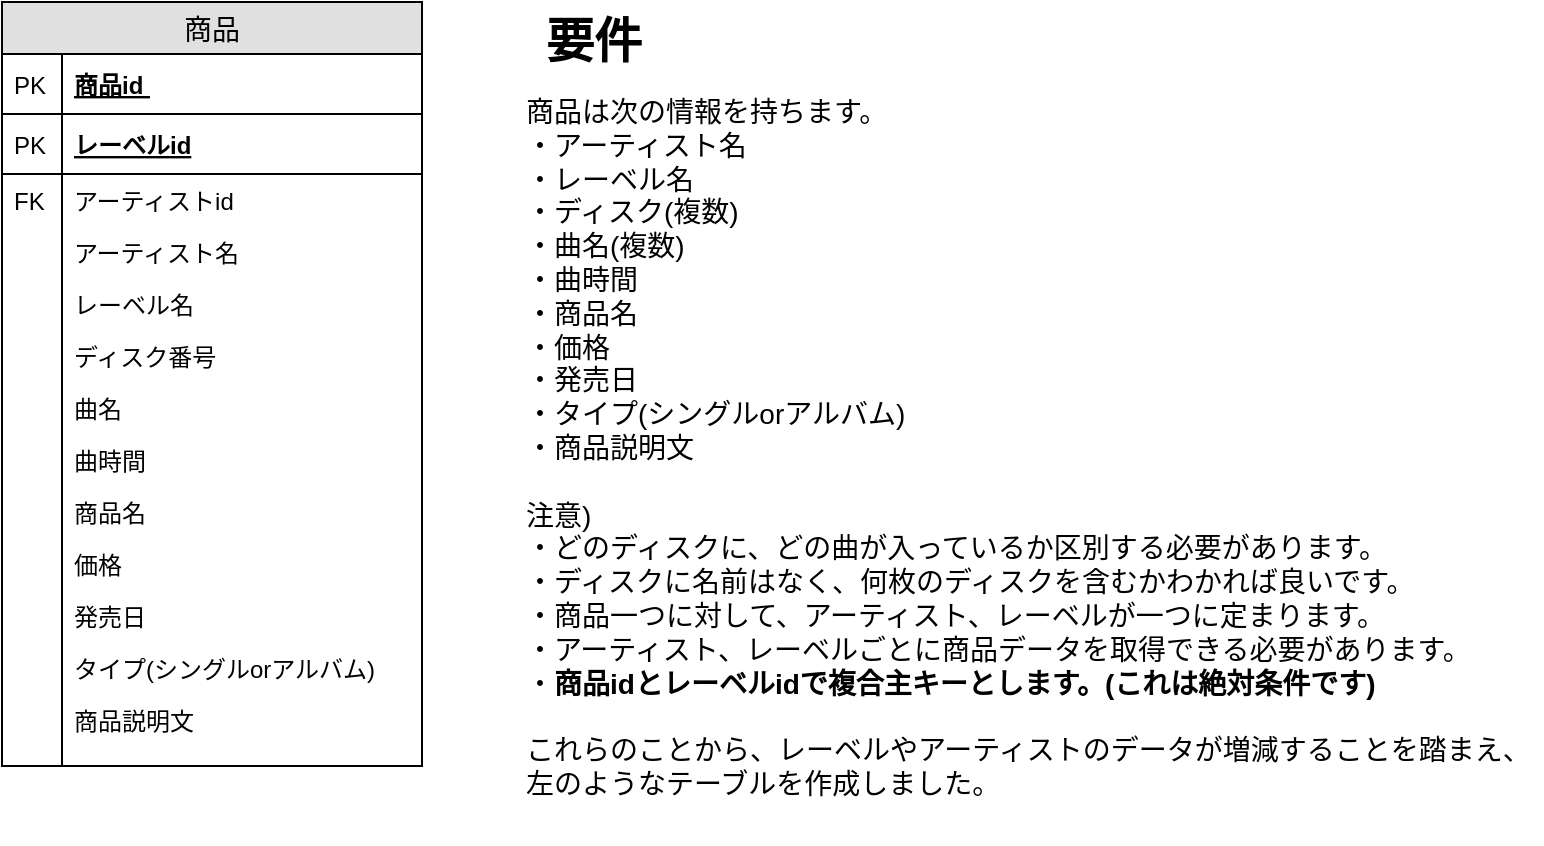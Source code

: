 <mxfile version="12.3.3" type="device" pages="4"><diagram id="jsx7okBiRUJiMhCPxhV5" name="データ要件_非正規形"><mxGraphModel dx="1038" dy="631" grid="1" gridSize="10" guides="1" tooltips="1" connect="1" arrows="1" fold="1" page="1" pageScale="1" pageWidth="827" pageHeight="1169" math="0" shadow="0"><root><mxCell id="0"/><mxCell id="1" parent="0"/><mxCell id="zO15JwaB6BqO8NoOxL15-1" value="商品" style="swimlane;fontStyle=0;childLayout=stackLayout;horizontal=1;startSize=26;fillColor=#e0e0e0;horizontalStack=0;resizeParent=1;resizeParentMax=0;resizeLast=0;collapsible=1;marginBottom=0;swimlaneFillColor=#ffffff;align=center;fontSize=14;" parent="1" vertex="1"><mxGeometry x="50" y="39" width="210" height="382" as="geometry"/></mxCell><mxCell id="zO15JwaB6BqO8NoOxL15-2" value="商品id " style="shape=partialRectangle;top=0;left=0;right=0;bottom=1;align=left;verticalAlign=middle;fillColor=none;spacingLeft=34;spacingRight=4;overflow=hidden;rotatable=0;points=[[0,0.5],[1,0.5]];portConstraint=eastwest;dropTarget=0;fontStyle=5;fontSize=12;" parent="zO15JwaB6BqO8NoOxL15-1" vertex="1"><mxGeometry y="26" width="210" height="30" as="geometry"/></mxCell><mxCell id="zO15JwaB6BqO8NoOxL15-3" value="PK" style="shape=partialRectangle;top=0;left=0;bottom=0;fillColor=none;align=left;verticalAlign=middle;spacingLeft=4;spacingRight=4;overflow=hidden;rotatable=0;points=[];portConstraint=eastwest;part=1;fontSize=12;" parent="zO15JwaB6BqO8NoOxL15-2" vertex="1" connectable="0"><mxGeometry width="30" height="30" as="geometry"/></mxCell><mxCell id="o5mcDAx5EhLU5ZYAM4gU-9" value="レーベルid" style="shape=partialRectangle;top=0;left=0;right=0;bottom=1;align=left;verticalAlign=middle;fillColor=none;spacingLeft=34;spacingRight=4;overflow=hidden;rotatable=0;points=[[0,0.5],[1,0.5]];portConstraint=eastwest;dropTarget=0;fontStyle=5;fontSize=12;" parent="zO15JwaB6BqO8NoOxL15-1" vertex="1"><mxGeometry y="56" width="210" height="30" as="geometry"/></mxCell><mxCell id="o5mcDAx5EhLU5ZYAM4gU-10" value="PK" style="shape=partialRectangle;top=0;left=0;bottom=0;fillColor=none;align=left;verticalAlign=middle;spacingLeft=4;spacingRight=4;overflow=hidden;rotatable=0;points=[];portConstraint=eastwest;part=1;fontSize=12;" parent="o5mcDAx5EhLU5ZYAM4gU-9" vertex="1" connectable="0"><mxGeometry width="30" height="30" as="geometry"/></mxCell><mxCell id="zO15JwaB6BqO8NoOxL15-4" value="アーティストid" style="shape=partialRectangle;top=0;left=0;right=0;bottom=0;align=left;verticalAlign=top;fillColor=none;spacingLeft=34;spacingRight=4;overflow=hidden;rotatable=0;points=[[0,0.5],[1,0.5]];portConstraint=eastwest;dropTarget=0;fontSize=12;" parent="zO15JwaB6BqO8NoOxL15-1" vertex="1"><mxGeometry y="86" width="210" height="26" as="geometry"/></mxCell><mxCell id="zO15JwaB6BqO8NoOxL15-5" value="FK" style="shape=partialRectangle;top=0;left=0;bottom=0;fillColor=none;align=left;verticalAlign=top;spacingLeft=4;spacingRight=4;overflow=hidden;rotatable=0;points=[];portConstraint=eastwest;part=1;fontSize=12;" parent="zO15JwaB6BqO8NoOxL15-4" vertex="1" connectable="0"><mxGeometry width="30" height="26" as="geometry"/></mxCell><mxCell id="o5mcDAx5EhLU5ZYAM4gU-3" value="アーティスト名" style="shape=partialRectangle;top=0;left=0;right=0;bottom=0;align=left;verticalAlign=top;fillColor=none;spacingLeft=34;spacingRight=4;overflow=hidden;rotatable=0;points=[[0,0.5],[1,0.5]];portConstraint=eastwest;dropTarget=0;fontSize=12;" parent="zO15JwaB6BqO8NoOxL15-1" vertex="1"><mxGeometry y="112" width="210" height="26" as="geometry"/></mxCell><mxCell id="o5mcDAx5EhLU5ZYAM4gU-4" value="" style="shape=partialRectangle;top=0;left=0;bottom=0;fillColor=none;align=left;verticalAlign=top;spacingLeft=4;spacingRight=4;overflow=hidden;rotatable=0;points=[];portConstraint=eastwest;part=1;fontSize=12;" parent="o5mcDAx5EhLU5ZYAM4gU-3" vertex="1" connectable="0"><mxGeometry width="30" height="26" as="geometry"/></mxCell><mxCell id="o5mcDAx5EhLU5ZYAM4gU-7" value="レーベル名" style="shape=partialRectangle;top=0;left=0;right=0;bottom=0;align=left;verticalAlign=top;fillColor=none;spacingLeft=34;spacingRight=4;overflow=hidden;rotatable=0;points=[[0,0.5],[1,0.5]];portConstraint=eastwest;dropTarget=0;fontSize=12;" parent="zO15JwaB6BqO8NoOxL15-1" vertex="1"><mxGeometry y="138" width="210" height="26" as="geometry"/></mxCell><mxCell id="o5mcDAx5EhLU5ZYAM4gU-8" value="" style="shape=partialRectangle;top=0;left=0;bottom=0;fillColor=none;align=left;verticalAlign=top;spacingLeft=4;spacingRight=4;overflow=hidden;rotatable=0;points=[];portConstraint=eastwest;part=1;fontSize=12;" parent="o5mcDAx5EhLU5ZYAM4gU-7" vertex="1" connectable="0"><mxGeometry width="30" height="26" as="geometry"/></mxCell><mxCell id="zO15JwaB6BqO8NoOxL15-12" value="ディスク番号" style="shape=partialRectangle;top=0;left=0;right=0;bottom=0;align=left;verticalAlign=top;fillColor=none;spacingLeft=34;spacingRight=4;overflow=hidden;rotatable=0;points=[[0,0.5],[1,0.5]];portConstraint=eastwest;dropTarget=0;fontSize=12;" parent="zO15JwaB6BqO8NoOxL15-1" vertex="1"><mxGeometry y="164" width="210" height="26" as="geometry"/></mxCell><mxCell id="zO15JwaB6BqO8NoOxL15-13" value="" style="shape=partialRectangle;top=0;left=0;bottom=0;fillColor=none;align=left;verticalAlign=top;spacingLeft=4;spacingRight=4;overflow=hidden;rotatable=0;points=[];portConstraint=eastwest;part=1;fontSize=12;" parent="zO15JwaB6BqO8NoOxL15-12" vertex="1" connectable="0"><mxGeometry width="30" height="26" as="geometry"/></mxCell><mxCell id="zO15JwaB6BqO8NoOxL15-14" value="曲名" style="shape=partialRectangle;top=0;left=0;right=0;bottom=0;align=left;verticalAlign=top;fillColor=none;spacingLeft=34;spacingRight=4;overflow=hidden;rotatable=0;points=[[0,0.5],[1,0.5]];portConstraint=eastwest;dropTarget=0;fontSize=12;" parent="zO15JwaB6BqO8NoOxL15-1" vertex="1"><mxGeometry y="190" width="210" height="26" as="geometry"/></mxCell><mxCell id="zO15JwaB6BqO8NoOxL15-15" value="" style="shape=partialRectangle;top=0;left=0;bottom=0;fillColor=none;align=left;verticalAlign=top;spacingLeft=4;spacingRight=4;overflow=hidden;rotatable=0;points=[];portConstraint=eastwest;part=1;fontSize=12;" parent="zO15JwaB6BqO8NoOxL15-14" vertex="1" connectable="0"><mxGeometry width="30" height="26" as="geometry"/></mxCell><mxCell id="zO15JwaB6BqO8NoOxL15-16" value="曲時間" style="shape=partialRectangle;top=0;left=0;right=0;bottom=0;align=left;verticalAlign=top;fillColor=none;spacingLeft=34;spacingRight=4;overflow=hidden;rotatable=0;points=[[0,0.5],[1,0.5]];portConstraint=eastwest;dropTarget=0;fontSize=12;" parent="zO15JwaB6BqO8NoOxL15-1" vertex="1"><mxGeometry y="216" width="210" height="26" as="geometry"/></mxCell><mxCell id="zO15JwaB6BqO8NoOxL15-17" value="" style="shape=partialRectangle;top=0;left=0;bottom=0;fillColor=none;align=left;verticalAlign=top;spacingLeft=4;spacingRight=4;overflow=hidden;rotatable=0;points=[];portConstraint=eastwest;part=1;fontSize=12;" parent="zO15JwaB6BqO8NoOxL15-16" vertex="1" connectable="0"><mxGeometry width="30" height="26" as="geometry"/></mxCell><mxCell id="zO15JwaB6BqO8NoOxL15-18" value="商品名" style="shape=partialRectangle;top=0;left=0;right=0;bottom=0;align=left;verticalAlign=top;fillColor=none;spacingLeft=34;spacingRight=4;overflow=hidden;rotatable=0;points=[[0,0.5],[1,0.5]];portConstraint=eastwest;dropTarget=0;fontSize=12;" parent="zO15JwaB6BqO8NoOxL15-1" vertex="1"><mxGeometry y="242" width="210" height="26" as="geometry"/></mxCell><mxCell id="zO15JwaB6BqO8NoOxL15-19" value="" style="shape=partialRectangle;top=0;left=0;bottom=0;fillColor=none;align=left;verticalAlign=top;spacingLeft=4;spacingRight=4;overflow=hidden;rotatable=0;points=[];portConstraint=eastwest;part=1;fontSize=12;" parent="zO15JwaB6BqO8NoOxL15-18" vertex="1" connectable="0"><mxGeometry width="30" height="26" as="geometry"/></mxCell><mxCell id="zO15JwaB6BqO8NoOxL15-20" value="価格" style="shape=partialRectangle;top=0;left=0;right=0;bottom=0;align=left;verticalAlign=top;fillColor=none;spacingLeft=34;spacingRight=4;overflow=hidden;rotatable=0;points=[[0,0.5],[1,0.5]];portConstraint=eastwest;dropTarget=0;fontSize=12;" parent="zO15JwaB6BqO8NoOxL15-1" vertex="1"><mxGeometry y="268" width="210" height="26" as="geometry"/></mxCell><mxCell id="zO15JwaB6BqO8NoOxL15-21" value="" style="shape=partialRectangle;top=0;left=0;bottom=0;fillColor=none;align=left;verticalAlign=top;spacingLeft=4;spacingRight=4;overflow=hidden;rotatable=0;points=[];portConstraint=eastwest;part=1;fontSize=12;" parent="zO15JwaB6BqO8NoOxL15-20" vertex="1" connectable="0"><mxGeometry width="30" height="26" as="geometry"/></mxCell><mxCell id="zO15JwaB6BqO8NoOxL15-22" value="発売日" style="shape=partialRectangle;top=0;left=0;right=0;bottom=0;align=left;verticalAlign=top;fillColor=none;spacingLeft=34;spacingRight=4;overflow=hidden;rotatable=0;points=[[0,0.5],[1,0.5]];portConstraint=eastwest;dropTarget=0;fontSize=12;" parent="zO15JwaB6BqO8NoOxL15-1" vertex="1"><mxGeometry y="294" width="210" height="26" as="geometry"/></mxCell><mxCell id="zO15JwaB6BqO8NoOxL15-23" value="" style="shape=partialRectangle;top=0;left=0;bottom=0;fillColor=none;align=left;verticalAlign=top;spacingLeft=4;spacingRight=4;overflow=hidden;rotatable=0;points=[];portConstraint=eastwest;part=1;fontSize=12;" parent="zO15JwaB6BqO8NoOxL15-22" vertex="1" connectable="0"><mxGeometry width="30" height="26" as="geometry"/></mxCell><mxCell id="zO15JwaB6BqO8NoOxL15-24" value="タイプ(シングルorアルバム)" style="shape=partialRectangle;top=0;left=0;right=0;bottom=0;align=left;verticalAlign=top;fillColor=none;spacingLeft=34;spacingRight=4;overflow=hidden;rotatable=0;points=[[0,0.5],[1,0.5]];portConstraint=eastwest;dropTarget=0;fontSize=12;" parent="zO15JwaB6BqO8NoOxL15-1" vertex="1"><mxGeometry y="320" width="210" height="26" as="geometry"/></mxCell><mxCell id="zO15JwaB6BqO8NoOxL15-25" value="" style="shape=partialRectangle;top=0;left=0;bottom=0;fillColor=none;align=left;verticalAlign=top;spacingLeft=4;spacingRight=4;overflow=hidden;rotatable=0;points=[];portConstraint=eastwest;part=1;fontSize=12;" parent="zO15JwaB6BqO8NoOxL15-24" vertex="1" connectable="0"><mxGeometry width="30" height="26" as="geometry"/></mxCell><mxCell id="zO15JwaB6BqO8NoOxL15-26" value="商品説明文" style="shape=partialRectangle;top=0;left=0;right=0;bottom=0;align=left;verticalAlign=top;fillColor=none;spacingLeft=34;spacingRight=4;overflow=hidden;rotatable=0;points=[[0,0.5],[1,0.5]];portConstraint=eastwest;dropTarget=0;fontSize=12;" parent="zO15JwaB6BqO8NoOxL15-1" vertex="1"><mxGeometry y="346" width="210" height="26" as="geometry"/></mxCell><mxCell id="zO15JwaB6BqO8NoOxL15-27" value="" style="shape=partialRectangle;top=0;left=0;bottom=0;fillColor=none;align=left;verticalAlign=top;spacingLeft=4;spacingRight=4;overflow=hidden;rotatable=0;points=[];portConstraint=eastwest;part=1;fontSize=12;" parent="zO15JwaB6BqO8NoOxL15-26" vertex="1" connectable="0"><mxGeometry width="30" height="26" as="geometry"/></mxCell><mxCell id="zO15JwaB6BqO8NoOxL15-10" value="" style="shape=partialRectangle;top=0;left=0;right=0;bottom=0;align=left;verticalAlign=top;fillColor=none;spacingLeft=34;spacingRight=4;overflow=hidden;rotatable=0;points=[[0,0.5],[1,0.5]];portConstraint=eastwest;dropTarget=0;fontSize=12;" parent="zO15JwaB6BqO8NoOxL15-1" vertex="1"><mxGeometry y="372" width="210" height="10" as="geometry"/></mxCell><mxCell id="zO15JwaB6BqO8NoOxL15-11" value="" style="shape=partialRectangle;top=0;left=0;bottom=0;fillColor=none;align=left;verticalAlign=top;spacingLeft=4;spacingRight=4;overflow=hidden;rotatable=0;points=[];portConstraint=eastwest;part=1;fontSize=12;" parent="zO15JwaB6BqO8NoOxL15-10" vertex="1" connectable="0"><mxGeometry width="30" height="10" as="geometry"/></mxCell><mxCell id="zO15JwaB6BqO8NoOxL15-44" value="要件" style="text;strokeColor=none;fillColor=none;html=1;fontSize=24;fontStyle=1;verticalAlign=middle;align=left;" parent="1" vertex="1"><mxGeometry x="320" y="39" width="100" height="40" as="geometry"/></mxCell><mxCell id="zO15JwaB6BqO8NoOxL15-46" value="&lt;font style=&quot;font-size: 14px&quot;&gt;商品は次の情報を持ちます。&lt;br&gt;・アーティスト名&lt;br&gt;・レーベル名&lt;br&gt;・ディスク(複数)&lt;br&gt;・曲名(複数)&lt;br&gt;・曲時間&lt;br&gt;・商品名&lt;br&gt;・価格&lt;br&gt;・発売日&lt;br&gt;・タイプ(シングルorアルバム)&lt;br&gt;・商品説明文&lt;br&gt;&lt;br&gt;注意)&lt;br&gt;・どのディスクに、どの曲が入っているか区別する必要があります。&lt;br&gt;・ディスクに名前はなく、何枚のディスクを含むかわかれば良いです。&lt;br&gt;・商品一つに対して、アーティスト、レーベルが一つに定まります。&lt;br&gt;・アーティスト、レーベルごとに商品データを取得できる必要があります。&lt;br&gt;・&lt;b&gt;商品idとレーベルidで複合主キーとします。(これは絶対条件です)&lt;br&gt;&lt;/b&gt;&lt;br&gt;これらのことから、レーベルやアーティストのデータが増減することを踏まえ、&lt;br&gt;左のようなテーブルを作成しました。&lt;br&gt;&lt;/font&gt;" style="text;html=1;strokeColor=none;fillColor=none;align=left;verticalAlign=top;whiteSpace=wrap;rounded=0;" parent="1" vertex="1"><mxGeometry x="310" y="79" width="510" height="381" as="geometry"/></mxCell></root></mxGraphModel></diagram><diagram id="ox_i_9obE3xHeyiNmG37" name="第一正規形"><mxGraphModel dx="1038" dy="631" grid="1" gridSize="10" guides="1" tooltips="1" connect="1" arrows="1" fold="1" page="1" pageScale="1" pageWidth="827" pageHeight="1169" math="0" shadow="0"><root><mxCell id="CXHQRFspYruuvfSu5Bny-0"/><mxCell id="CXHQRFspYruuvfSu5Bny-1" parent="CXHQRFspYruuvfSu5Bny-0"/><mxCell id="M7mj1pYNN2-YV7BIA4Zs-0" value="商品" style="swimlane;fontStyle=0;childLayout=stackLayout;horizontal=1;startSize=26;fillColor=#e0e0e0;horizontalStack=0;resizeParent=1;resizeParentMax=0;resizeLast=0;collapsible=1;marginBottom=0;swimlaneFillColor=#ffffff;align=center;fontSize=14;" parent="CXHQRFspYruuvfSu5Bny-1" vertex="1"><mxGeometry x="80" y="40" width="210" height="560" as="geometry"/></mxCell><mxCell id="M7mj1pYNN2-YV7BIA4Zs-1" value="id" style="shape=partialRectangle;top=0;left=0;right=0;bottom=1;align=left;verticalAlign=middle;fillColor=none;spacingLeft=34;spacingRight=4;overflow=hidden;rotatable=0;points=[[0,0.5],[1,0.5]];portConstraint=eastwest;dropTarget=0;fontStyle=5;fontSize=12;" parent="M7mj1pYNN2-YV7BIA4Zs-0" vertex="1"><mxGeometry y="26" width="210" height="30" as="geometry"/></mxCell><mxCell id="M7mj1pYNN2-YV7BIA4Zs-2" value="PK" style="shape=partialRectangle;top=0;left=0;bottom=0;fillColor=none;align=left;verticalAlign=middle;spacingLeft=4;spacingRight=4;overflow=hidden;rotatable=0;points=[];portConstraint=eastwest;part=1;fontSize=12;" parent="M7mj1pYNN2-YV7BIA4Zs-1" vertex="1" connectable="0"><mxGeometry width="30" height="30" as="geometry"/></mxCell><mxCell id="M7mj1pYNN2-YV7BIA4Zs-3" value="レーベルid" style="shape=partialRectangle;top=0;left=0;right=0;bottom=1;align=left;verticalAlign=middle;fillColor=none;spacingLeft=34;spacingRight=4;overflow=hidden;rotatable=0;points=[[0,0.5],[1,0.5]];portConstraint=eastwest;dropTarget=0;fontStyle=5;fontSize=12;" parent="M7mj1pYNN2-YV7BIA4Zs-0" vertex="1"><mxGeometry y="56" width="210" height="30" as="geometry"/></mxCell><mxCell id="M7mj1pYNN2-YV7BIA4Zs-4" value="PK" style="shape=partialRectangle;top=0;left=0;bottom=0;fillColor=none;align=left;verticalAlign=middle;spacingLeft=4;spacingRight=4;overflow=hidden;rotatable=0;points=[];portConstraint=eastwest;part=1;fontSize=12;" parent="M7mj1pYNN2-YV7BIA4Zs-3" vertex="1" connectable="0"><mxGeometry width="30" height="30" as="geometry"/></mxCell><mxCell id="M7mj1pYNN2-YV7BIA4Zs-5" value="アーティストid" style="shape=partialRectangle;top=0;left=0;right=0;bottom=0;align=left;verticalAlign=top;fillColor=none;spacingLeft=34;spacingRight=4;overflow=hidden;rotatable=0;points=[[0,0.5],[1,0.5]];portConstraint=eastwest;dropTarget=0;fontSize=12;" parent="M7mj1pYNN2-YV7BIA4Zs-0" vertex="1"><mxGeometry y="86" width="210" height="26" as="geometry"/></mxCell><mxCell id="M7mj1pYNN2-YV7BIA4Zs-6" value="FK" style="shape=partialRectangle;top=0;left=0;bottom=0;fillColor=none;align=left;verticalAlign=top;spacingLeft=4;spacingRight=4;overflow=hidden;rotatable=0;points=[];portConstraint=eastwest;part=1;fontSize=12;" parent="M7mj1pYNN2-YV7BIA4Zs-5" vertex="1" connectable="0"><mxGeometry width="30" height="26" as="geometry"/></mxCell><mxCell id="M7mj1pYNN2-YV7BIA4Zs-7" value="アーティスト名" style="shape=partialRectangle;top=0;left=0;right=0;bottom=0;align=left;verticalAlign=top;fillColor=none;spacingLeft=34;spacingRight=4;overflow=hidden;rotatable=0;points=[[0,0.5],[1,0.5]];portConstraint=eastwest;dropTarget=0;fontSize=12;" parent="M7mj1pYNN2-YV7BIA4Zs-0" vertex="1"><mxGeometry y="112" width="210" height="26" as="geometry"/></mxCell><mxCell id="M7mj1pYNN2-YV7BIA4Zs-8" value="" style="shape=partialRectangle;top=0;left=0;bottom=0;fillColor=none;align=left;verticalAlign=top;spacingLeft=4;spacingRight=4;overflow=hidden;rotatable=0;points=[];portConstraint=eastwest;part=1;fontSize=12;" parent="M7mj1pYNN2-YV7BIA4Zs-7" vertex="1" connectable="0"><mxGeometry width="30" height="26" as="geometry"/></mxCell><mxCell id="M7mj1pYNN2-YV7BIA4Zs-9" value="レーベル名" style="shape=partialRectangle;top=0;left=0;right=0;bottom=0;align=left;verticalAlign=top;fillColor=none;spacingLeft=34;spacingRight=4;overflow=hidden;rotatable=0;points=[[0,0.5],[1,0.5]];portConstraint=eastwest;dropTarget=0;fontSize=12;" parent="M7mj1pYNN2-YV7BIA4Zs-0" vertex="1"><mxGeometry y="138" width="210" height="26" as="geometry"/></mxCell><mxCell id="M7mj1pYNN2-YV7BIA4Zs-10" value="" style="shape=partialRectangle;top=0;left=0;bottom=0;fillColor=none;align=left;verticalAlign=top;spacingLeft=4;spacingRight=4;overflow=hidden;rotatable=0;points=[];portConstraint=eastwest;part=1;fontSize=12;" parent="M7mj1pYNN2-YV7BIA4Zs-9" vertex="1" connectable="0"><mxGeometry width="30" height="26" as="geometry"/></mxCell><mxCell id="M7mj1pYNN2-YV7BIA4Zs-23" value="タイプ(シングルorアルバム)" style="shape=partialRectangle;top=0;left=0;right=0;bottom=0;align=left;verticalAlign=top;fillColor=none;spacingLeft=34;spacingRight=4;overflow=hidden;rotatable=0;points=[[0,0.5],[1,0.5]];portConstraint=eastwest;dropTarget=0;fontSize=12;" parent="M7mj1pYNN2-YV7BIA4Zs-0" vertex="1"><mxGeometry y="164" width="210" height="26" as="geometry"/></mxCell><mxCell id="M7mj1pYNN2-YV7BIA4Zs-24" value="" style="shape=partialRectangle;top=0;left=0;bottom=0;fillColor=none;align=left;verticalAlign=top;spacingLeft=4;spacingRight=4;overflow=hidden;rotatable=0;points=[];portConstraint=eastwest;part=1;fontSize=12;" parent="M7mj1pYNN2-YV7BIA4Zs-23" vertex="1" connectable="0"><mxGeometry width="30" height="26" as="geometry"/></mxCell><mxCell id="M7mj1pYNN2-YV7BIA4Zs-21" value="発売日" style="shape=partialRectangle;top=0;left=0;right=0;bottom=0;align=left;verticalAlign=top;fillColor=none;spacingLeft=34;spacingRight=4;overflow=hidden;rotatable=0;points=[[0,0.5],[1,0.5]];portConstraint=eastwest;dropTarget=0;fontSize=12;" parent="M7mj1pYNN2-YV7BIA4Zs-0" vertex="1"><mxGeometry y="190" width="210" height="26" as="geometry"/></mxCell><mxCell id="M7mj1pYNN2-YV7BIA4Zs-22" value="" style="shape=partialRectangle;top=0;left=0;bottom=0;fillColor=none;align=left;verticalAlign=top;spacingLeft=4;spacingRight=4;overflow=hidden;rotatable=0;points=[];portConstraint=eastwest;part=1;fontSize=12;" parent="M7mj1pYNN2-YV7BIA4Zs-21" vertex="1" connectable="0"><mxGeometry width="30" height="26" as="geometry"/></mxCell><mxCell id="M7mj1pYNN2-YV7BIA4Zs-19" value="価格" style="shape=partialRectangle;top=0;left=0;right=0;bottom=0;align=left;verticalAlign=top;fillColor=none;spacingLeft=34;spacingRight=4;overflow=hidden;rotatable=0;points=[[0,0.5],[1,0.5]];portConstraint=eastwest;dropTarget=0;fontSize=12;" parent="M7mj1pYNN2-YV7BIA4Zs-0" vertex="1"><mxGeometry y="216" width="210" height="26" as="geometry"/></mxCell><mxCell id="M7mj1pYNN2-YV7BIA4Zs-20" value="" style="shape=partialRectangle;top=0;left=0;bottom=0;fillColor=none;align=left;verticalAlign=top;spacingLeft=4;spacingRight=4;overflow=hidden;rotatable=0;points=[];portConstraint=eastwest;part=1;fontSize=12;" parent="M7mj1pYNN2-YV7BIA4Zs-19" vertex="1" connectable="0"><mxGeometry width="30" height="26" as="geometry"/></mxCell><mxCell id="M7mj1pYNN2-YV7BIA4Zs-17" value="商品名" style="shape=partialRectangle;top=0;left=0;right=0;bottom=0;align=left;verticalAlign=top;fillColor=none;spacingLeft=34;spacingRight=4;overflow=hidden;rotatable=0;points=[[0,0.5],[1,0.5]];portConstraint=eastwest;dropTarget=0;fontSize=12;" parent="M7mj1pYNN2-YV7BIA4Zs-0" vertex="1"><mxGeometry y="242" width="210" height="26" as="geometry"/></mxCell><mxCell id="M7mj1pYNN2-YV7BIA4Zs-18" value="" style="shape=partialRectangle;top=0;left=0;bottom=0;fillColor=none;align=left;verticalAlign=top;spacingLeft=4;spacingRight=4;overflow=hidden;rotatable=0;points=[];portConstraint=eastwest;part=1;fontSize=12;" parent="M7mj1pYNN2-YV7BIA4Zs-17" vertex="1" connectable="0"><mxGeometry width="30" height="26" as="geometry"/></mxCell><mxCell id="M7mj1pYNN2-YV7BIA4Zs-25" value="商品説明文" style="shape=partialRectangle;top=0;left=0;right=0;bottom=0;align=left;verticalAlign=top;fillColor=none;spacingLeft=34;spacingRight=4;overflow=hidden;rotatable=0;points=[[0,0.5],[1,0.5]];portConstraint=eastwest;dropTarget=0;fontSize=12;" parent="M7mj1pYNN2-YV7BIA4Zs-0" vertex="1"><mxGeometry y="268" width="210" height="26" as="geometry"/></mxCell><mxCell id="M7mj1pYNN2-YV7BIA4Zs-26" value="" style="shape=partialRectangle;top=0;left=0;bottom=0;fillColor=none;align=left;verticalAlign=top;spacingLeft=4;spacingRight=4;overflow=hidden;rotatable=0;points=[];portConstraint=eastwest;part=1;fontSize=12;" parent="M7mj1pYNN2-YV7BIA4Zs-25" vertex="1" connectable="0"><mxGeometry width="30" height="26" as="geometry"/></mxCell><mxCell id="M7mj1pYNN2-YV7BIA4Zs-11" value="ディスク1" style="shape=partialRectangle;top=0;left=0;right=0;bottom=0;align=left;verticalAlign=top;fillColor=none;spacingLeft=34;spacingRight=4;overflow=hidden;rotatable=0;points=[[0,0.5],[1,0.5]];portConstraint=eastwest;dropTarget=0;fontSize=12;" parent="M7mj1pYNN2-YV7BIA4Zs-0" vertex="1"><mxGeometry y="294" width="210" height="26" as="geometry"/></mxCell><mxCell id="M7mj1pYNN2-YV7BIA4Zs-12" value="" style="shape=partialRectangle;top=0;left=0;bottom=0;fillColor=none;align=left;verticalAlign=top;spacingLeft=4;spacingRight=4;overflow=hidden;rotatable=0;points=[];portConstraint=eastwest;part=1;fontSize=12;" parent="M7mj1pYNN2-YV7BIA4Zs-11" vertex="1" connectable="0"><mxGeometry width="30" height="26" as="geometry"/></mxCell><mxCell id="M7mj1pYNN2-YV7BIA4Zs-13" value="ディスク1曲名1" style="shape=partialRectangle;top=0;left=0;right=0;bottom=0;align=left;verticalAlign=top;fillColor=none;spacingLeft=34;spacingRight=4;overflow=hidden;rotatable=0;points=[[0,0.5],[1,0.5]];portConstraint=eastwest;dropTarget=0;fontSize=12;" parent="M7mj1pYNN2-YV7BIA4Zs-0" vertex="1"><mxGeometry y="320" width="210" height="26" as="geometry"/></mxCell><mxCell id="M7mj1pYNN2-YV7BIA4Zs-14" value="" style="shape=partialRectangle;top=0;left=0;bottom=0;fillColor=none;align=left;verticalAlign=top;spacingLeft=4;spacingRight=4;overflow=hidden;rotatable=0;points=[];portConstraint=eastwest;part=1;fontSize=12;" parent="M7mj1pYNN2-YV7BIA4Zs-13" vertex="1" connectable="0"><mxGeometry width="30" height="26" as="geometry"/></mxCell><mxCell id="M7mj1pYNN2-YV7BIA4Zs-15" value="ディスク１曲時間1" style="shape=partialRectangle;top=0;left=0;right=0;bottom=0;align=left;verticalAlign=top;fillColor=none;spacingLeft=34;spacingRight=4;overflow=hidden;rotatable=0;points=[[0,0.5],[1,0.5]];portConstraint=eastwest;dropTarget=0;fontSize=12;" parent="M7mj1pYNN2-YV7BIA4Zs-0" vertex="1"><mxGeometry y="346" width="210" height="26" as="geometry"/></mxCell><mxCell id="M7mj1pYNN2-YV7BIA4Zs-16" value="" style="shape=partialRectangle;top=0;left=0;bottom=0;fillColor=none;align=left;verticalAlign=top;spacingLeft=4;spacingRight=4;overflow=hidden;rotatable=0;points=[];portConstraint=eastwest;part=1;fontSize=12;" parent="M7mj1pYNN2-YV7BIA4Zs-15" vertex="1" connectable="0"><mxGeometry width="30" height="26" as="geometry"/></mxCell><mxCell id="x38_u3iJ6jFJQQcXC9RU-0" value="ディスク１曲名2" style="shape=partialRectangle;top=0;left=0;right=0;bottom=0;align=left;verticalAlign=top;fillColor=none;spacingLeft=34;spacingRight=4;overflow=hidden;rotatable=0;points=[[0,0.5],[1,0.5]];portConstraint=eastwest;dropTarget=0;fontSize=12;" vertex="1" parent="M7mj1pYNN2-YV7BIA4Zs-0"><mxGeometry y="372" width="210" height="26" as="geometry"/></mxCell><mxCell id="x38_u3iJ6jFJQQcXC9RU-1" value="" style="shape=partialRectangle;top=0;left=0;bottom=0;fillColor=none;align=left;verticalAlign=top;spacingLeft=4;spacingRight=4;overflow=hidden;rotatable=0;points=[];portConstraint=eastwest;part=1;fontSize=12;" vertex="1" connectable="0" parent="x38_u3iJ6jFJQQcXC9RU-0"><mxGeometry width="30" height="26" as="geometry"/></mxCell><mxCell id="x38_u3iJ6jFJQQcXC9RU-2" value="ディスク１曲時間2" style="shape=partialRectangle;top=0;left=0;right=0;bottom=0;align=left;verticalAlign=top;fillColor=none;spacingLeft=34;spacingRight=4;overflow=hidden;rotatable=0;points=[[0,0.5],[1,0.5]];portConstraint=eastwest;dropTarget=0;fontSize=12;" vertex="1" parent="M7mj1pYNN2-YV7BIA4Zs-0"><mxGeometry y="398" width="210" height="26" as="geometry"/></mxCell><mxCell id="x38_u3iJ6jFJQQcXC9RU-3" value="" style="shape=partialRectangle;top=0;left=0;bottom=0;fillColor=none;align=left;verticalAlign=top;spacingLeft=4;spacingRight=4;overflow=hidden;rotatable=0;points=[];portConstraint=eastwest;part=1;fontSize=12;" vertex="1" connectable="0" parent="x38_u3iJ6jFJQQcXC9RU-2"><mxGeometry width="30" height="26" as="geometry"/></mxCell><mxCell id="x38_u3iJ6jFJQQcXC9RU-4" value="ディスク2" style="shape=partialRectangle;top=0;left=0;right=0;bottom=0;align=left;verticalAlign=top;fillColor=none;spacingLeft=34;spacingRight=4;overflow=hidden;rotatable=0;points=[[0,0.5],[1,0.5]];portConstraint=eastwest;dropTarget=0;fontSize=12;" vertex="1" parent="M7mj1pYNN2-YV7BIA4Zs-0"><mxGeometry y="424" width="210" height="26" as="geometry"/></mxCell><mxCell id="x38_u3iJ6jFJQQcXC9RU-5" value="" style="shape=partialRectangle;top=0;left=0;bottom=0;fillColor=none;align=left;verticalAlign=top;spacingLeft=4;spacingRight=4;overflow=hidden;rotatable=0;points=[];portConstraint=eastwest;part=1;fontSize=12;" vertex="1" connectable="0" parent="x38_u3iJ6jFJQQcXC9RU-4"><mxGeometry width="30" height="26" as="geometry"/></mxCell><mxCell id="x38_u3iJ6jFJQQcXC9RU-10" value="ディスク2曲名1" style="shape=partialRectangle;top=0;left=0;right=0;bottom=0;align=left;verticalAlign=top;fillColor=none;spacingLeft=34;spacingRight=4;overflow=hidden;rotatable=0;points=[[0,0.5],[1,0.5]];portConstraint=eastwest;dropTarget=0;fontSize=12;" vertex="1" parent="M7mj1pYNN2-YV7BIA4Zs-0"><mxGeometry y="450" width="210" height="26" as="geometry"/></mxCell><mxCell id="x38_u3iJ6jFJQQcXC9RU-11" value="" style="shape=partialRectangle;top=0;left=0;bottom=0;fillColor=none;align=left;verticalAlign=top;spacingLeft=4;spacingRight=4;overflow=hidden;rotatable=0;points=[];portConstraint=eastwest;part=1;fontSize=12;" vertex="1" connectable="0" parent="x38_u3iJ6jFJQQcXC9RU-10"><mxGeometry width="30" height="26" as="geometry"/></mxCell><mxCell id="x38_u3iJ6jFJQQcXC9RU-12" value="ディスク2曲時間1" style="shape=partialRectangle;top=0;left=0;right=0;bottom=0;align=left;verticalAlign=top;fillColor=none;spacingLeft=34;spacingRight=4;overflow=hidden;rotatable=0;points=[[0,0.5],[1,0.5]];portConstraint=eastwest;dropTarget=0;fontSize=12;" vertex="1" parent="M7mj1pYNN2-YV7BIA4Zs-0"><mxGeometry y="476" width="210" height="26" as="geometry"/></mxCell><mxCell id="x38_u3iJ6jFJQQcXC9RU-13" value="" style="shape=partialRectangle;top=0;left=0;bottom=0;fillColor=none;align=left;verticalAlign=top;spacingLeft=4;spacingRight=4;overflow=hidden;rotatable=0;points=[];portConstraint=eastwest;part=1;fontSize=12;" vertex="1" connectable="0" parent="x38_u3iJ6jFJQQcXC9RU-12"><mxGeometry width="30" height="26" as="geometry"/></mxCell><mxCell id="x38_u3iJ6jFJQQcXC9RU-6" value="ディスク2曲名2" style="shape=partialRectangle;top=0;left=0;right=0;bottom=0;align=left;verticalAlign=top;fillColor=none;spacingLeft=34;spacingRight=4;overflow=hidden;rotatable=0;points=[[0,0.5],[1,0.5]];portConstraint=eastwest;dropTarget=0;fontSize=12;" vertex="1" parent="M7mj1pYNN2-YV7BIA4Zs-0"><mxGeometry y="502" width="210" height="26" as="geometry"/></mxCell><mxCell id="x38_u3iJ6jFJQQcXC9RU-7" value="" style="shape=partialRectangle;top=0;left=0;bottom=0;fillColor=none;align=left;verticalAlign=top;spacingLeft=4;spacingRight=4;overflow=hidden;rotatable=0;points=[];portConstraint=eastwest;part=1;fontSize=12;" vertex="1" connectable="0" parent="x38_u3iJ6jFJQQcXC9RU-6"><mxGeometry width="30" height="26" as="geometry"/></mxCell><mxCell id="x38_u3iJ6jFJQQcXC9RU-8" value="ディスク2曲時間2" style="shape=partialRectangle;top=0;left=0;right=0;bottom=0;align=left;verticalAlign=top;fillColor=none;spacingLeft=34;spacingRight=4;overflow=hidden;rotatable=0;points=[[0,0.5],[1,0.5]];portConstraint=eastwest;dropTarget=0;fontSize=12;" vertex="1" parent="M7mj1pYNN2-YV7BIA4Zs-0"><mxGeometry y="528" width="210" height="26" as="geometry"/></mxCell><mxCell id="x38_u3iJ6jFJQQcXC9RU-9" value="" style="shape=partialRectangle;top=0;left=0;bottom=0;fillColor=none;align=left;verticalAlign=top;spacingLeft=4;spacingRight=4;overflow=hidden;rotatable=0;points=[];portConstraint=eastwest;part=1;fontSize=12;" vertex="1" connectable="0" parent="x38_u3iJ6jFJQQcXC9RU-8"><mxGeometry width="30" height="26" as="geometry"/></mxCell><mxCell id="M7mj1pYNN2-YV7BIA4Zs-27" value="" style="shape=partialRectangle;top=0;left=0;right=0;bottom=0;align=left;verticalAlign=top;fillColor=none;spacingLeft=34;spacingRight=4;overflow=hidden;rotatable=0;points=[[0,0.5],[1,0.5]];portConstraint=eastwest;dropTarget=0;fontSize=12;" parent="M7mj1pYNN2-YV7BIA4Zs-0" vertex="1"><mxGeometry y="554" width="210" height="6" as="geometry"/></mxCell><mxCell id="M7mj1pYNN2-YV7BIA4Zs-28" value="" style="shape=partialRectangle;top=0;left=0;bottom=0;fillColor=none;align=left;verticalAlign=top;spacingLeft=4;spacingRight=4;overflow=hidden;rotatable=0;points=[];portConstraint=eastwest;part=1;fontSize=12;" parent="M7mj1pYNN2-YV7BIA4Zs-27" vertex="1" connectable="0"><mxGeometry width="30" height="6" as="geometry"/></mxCell></root></mxGraphModel></diagram><diagram name="第二正規形" id="TmBvsdkt6AhrZPIOR218"><mxGraphModel dx="1221" dy="742" grid="1" gridSize="10" guides="1" tooltips="1" connect="1" arrows="1" fold="1" page="1" pageScale="1" pageWidth="827" pageHeight="1169" math="0" shadow="0"><root><mxCell id="W5t7xiPyPmhx_EyZzCJJ-0"/><mxCell id="W5t7xiPyPmhx_EyZzCJJ-1" parent="W5t7xiPyPmhx_EyZzCJJ-0"/><mxCell id="-VP1Z-KuHPXM0dx0A9Ug-0" value="商品" style="swimlane;fontStyle=0;childLayout=stackLayout;horizontal=1;startSize=26;fillColor=#e0e0e0;horizontalStack=0;resizeParent=1;resizeParentMax=0;resizeLast=0;collapsible=1;marginBottom=0;swimlaneFillColor=#ffffff;align=center;fontSize=14;" vertex="1" parent="W5t7xiPyPmhx_EyZzCJJ-1"><mxGeometry x="80" y="40" width="210" height="300" as="geometry"/></mxCell><mxCell id="-VP1Z-KuHPXM0dx0A9Ug-1" value="id" style="shape=partialRectangle;top=0;left=0;right=0;bottom=1;align=left;verticalAlign=middle;fillColor=none;spacingLeft=34;spacingRight=4;overflow=hidden;rotatable=0;points=[[0,0.5],[1,0.5]];portConstraint=eastwest;dropTarget=0;fontStyle=5;fontSize=12;" vertex="1" parent="-VP1Z-KuHPXM0dx0A9Ug-0"><mxGeometry y="26" width="210" height="30" as="geometry"/></mxCell><mxCell id="-VP1Z-KuHPXM0dx0A9Ug-2" value="PK" style="shape=partialRectangle;top=0;left=0;bottom=0;fillColor=none;align=left;verticalAlign=middle;spacingLeft=4;spacingRight=4;overflow=hidden;rotatable=0;points=[];portConstraint=eastwest;part=1;fontSize=12;" vertex="1" connectable="0" parent="-VP1Z-KuHPXM0dx0A9Ug-1"><mxGeometry width="30" height="30" as="geometry"/></mxCell><mxCell id="-VP1Z-KuHPXM0dx0A9Ug-3" value="レーベルid" style="shape=partialRectangle;top=0;left=0;right=0;bottom=1;align=left;verticalAlign=middle;fillColor=none;spacingLeft=34;spacingRight=4;overflow=hidden;rotatable=0;points=[[0,0.5],[1,0.5]];portConstraint=eastwest;dropTarget=0;fontStyle=5;fontSize=12;" vertex="1" parent="-VP1Z-KuHPXM0dx0A9Ug-0"><mxGeometry y="56" width="210" height="30" as="geometry"/></mxCell><mxCell id="-VP1Z-KuHPXM0dx0A9Ug-4" value="PK" style="shape=partialRectangle;top=0;left=0;bottom=0;fillColor=none;align=left;verticalAlign=middle;spacingLeft=4;spacingRight=4;overflow=hidden;rotatable=0;points=[];portConstraint=eastwest;part=1;fontSize=12;" vertex="1" connectable="0" parent="-VP1Z-KuHPXM0dx0A9Ug-3"><mxGeometry width="30" height="30" as="geometry"/></mxCell><mxCell id="-VP1Z-KuHPXM0dx0A9Ug-5" value="アーティストid" style="shape=partialRectangle;top=0;left=0;right=0;bottom=0;align=left;verticalAlign=top;fillColor=none;spacingLeft=34;spacingRight=4;overflow=hidden;rotatable=0;points=[[0,0.5],[1,0.5]];portConstraint=eastwest;dropTarget=0;fontSize=12;" vertex="1" parent="-VP1Z-KuHPXM0dx0A9Ug-0"><mxGeometry y="86" width="210" height="26" as="geometry"/></mxCell><mxCell id="-VP1Z-KuHPXM0dx0A9Ug-6" value="FK" style="shape=partialRectangle;top=0;left=0;bottom=0;fillColor=none;align=left;verticalAlign=top;spacingLeft=4;spacingRight=4;overflow=hidden;rotatable=0;points=[];portConstraint=eastwest;part=1;fontSize=12;" vertex="1" connectable="0" parent="-VP1Z-KuHPXM0dx0A9Ug-5"><mxGeometry width="30" height="26" as="geometry"/></mxCell><mxCell id="w0-9admzE8ISWX51nBaD-0" value="アーティスト名" style="shape=partialRectangle;top=0;left=0;right=0;bottom=0;align=left;verticalAlign=top;fillColor=none;spacingLeft=34;spacingRight=4;overflow=hidden;rotatable=0;points=[[0,0.5],[1,0.5]];portConstraint=eastwest;dropTarget=0;fontSize=12;" vertex="1" parent="-VP1Z-KuHPXM0dx0A9Ug-0"><mxGeometry y="112" width="210" height="26" as="geometry"/></mxCell><mxCell id="w0-9admzE8ISWX51nBaD-1" value="" style="shape=partialRectangle;top=0;left=0;bottom=0;fillColor=none;align=left;verticalAlign=top;spacingLeft=4;spacingRight=4;overflow=hidden;rotatable=0;points=[];portConstraint=eastwest;part=1;fontSize=12;" vertex="1" connectable="0" parent="w0-9admzE8ISWX51nBaD-0"><mxGeometry width="30" height="26" as="geometry"/></mxCell><mxCell id="w0-9admzE8ISWX51nBaD-2" value="レーベル名" style="shape=partialRectangle;top=0;left=0;right=0;bottom=0;align=left;verticalAlign=top;fillColor=none;spacingLeft=34;spacingRight=4;overflow=hidden;rotatable=0;points=[[0,0.5],[1,0.5]];portConstraint=eastwest;dropTarget=0;fontSize=12;" vertex="1" parent="-VP1Z-KuHPXM0dx0A9Ug-0"><mxGeometry y="138" width="210" height="26" as="geometry"/></mxCell><mxCell id="w0-9admzE8ISWX51nBaD-3" value="" style="shape=partialRectangle;top=0;left=0;bottom=0;fillColor=none;align=left;verticalAlign=top;spacingLeft=4;spacingRight=4;overflow=hidden;rotatable=0;points=[];portConstraint=eastwest;part=1;fontSize=12;" vertex="1" connectable="0" parent="w0-9admzE8ISWX51nBaD-2"><mxGeometry width="30" height="26" as="geometry"/></mxCell><mxCell id="-VP1Z-KuHPXM0dx0A9Ug-11" value="タイプ(シングルorアルバム)" style="shape=partialRectangle;top=0;left=0;right=0;bottom=0;align=left;verticalAlign=top;fillColor=none;spacingLeft=34;spacingRight=4;overflow=hidden;rotatable=0;points=[[0,0.5],[1,0.5]];portConstraint=eastwest;dropTarget=0;fontSize=12;" vertex="1" parent="-VP1Z-KuHPXM0dx0A9Ug-0"><mxGeometry y="164" width="210" height="26" as="geometry"/></mxCell><mxCell id="-VP1Z-KuHPXM0dx0A9Ug-12" value="" style="shape=partialRectangle;top=0;left=0;bottom=0;fillColor=none;align=left;verticalAlign=top;spacingLeft=4;spacingRight=4;overflow=hidden;rotatable=0;points=[];portConstraint=eastwest;part=1;fontSize=12;" vertex="1" connectable="0" parent="-VP1Z-KuHPXM0dx0A9Ug-11"><mxGeometry width="30" height="26" as="geometry"/></mxCell><mxCell id="-VP1Z-KuHPXM0dx0A9Ug-13" value="発売日" style="shape=partialRectangle;top=0;left=0;right=0;bottom=0;align=left;verticalAlign=top;fillColor=none;spacingLeft=34;spacingRight=4;overflow=hidden;rotatable=0;points=[[0,0.5],[1,0.5]];portConstraint=eastwest;dropTarget=0;fontSize=12;" vertex="1" parent="-VP1Z-KuHPXM0dx0A9Ug-0"><mxGeometry y="190" width="210" height="26" as="geometry"/></mxCell><mxCell id="-VP1Z-KuHPXM0dx0A9Ug-14" value="" style="shape=partialRectangle;top=0;left=0;bottom=0;fillColor=none;align=left;verticalAlign=top;spacingLeft=4;spacingRight=4;overflow=hidden;rotatable=0;points=[];portConstraint=eastwest;part=1;fontSize=12;" vertex="1" connectable="0" parent="-VP1Z-KuHPXM0dx0A9Ug-13"><mxGeometry width="30" height="26" as="geometry"/></mxCell><mxCell id="-VP1Z-KuHPXM0dx0A9Ug-15" value="価格" style="shape=partialRectangle;top=0;left=0;right=0;bottom=0;align=left;verticalAlign=top;fillColor=none;spacingLeft=34;spacingRight=4;overflow=hidden;rotatable=0;points=[[0,0.5],[1,0.5]];portConstraint=eastwest;dropTarget=0;fontSize=12;" vertex="1" parent="-VP1Z-KuHPXM0dx0A9Ug-0"><mxGeometry y="216" width="210" height="26" as="geometry"/></mxCell><mxCell id="-VP1Z-KuHPXM0dx0A9Ug-16" value="" style="shape=partialRectangle;top=0;left=0;bottom=0;fillColor=none;align=left;verticalAlign=top;spacingLeft=4;spacingRight=4;overflow=hidden;rotatable=0;points=[];portConstraint=eastwest;part=1;fontSize=12;" vertex="1" connectable="0" parent="-VP1Z-KuHPXM0dx0A9Ug-15"><mxGeometry width="30" height="26" as="geometry"/></mxCell><mxCell id="-VP1Z-KuHPXM0dx0A9Ug-17" value="商品名" style="shape=partialRectangle;top=0;left=0;right=0;bottom=0;align=left;verticalAlign=top;fillColor=none;spacingLeft=34;spacingRight=4;overflow=hidden;rotatable=0;points=[[0,0.5],[1,0.5]];portConstraint=eastwest;dropTarget=0;fontSize=12;" vertex="1" parent="-VP1Z-KuHPXM0dx0A9Ug-0"><mxGeometry y="242" width="210" height="26" as="geometry"/></mxCell><mxCell id="-VP1Z-KuHPXM0dx0A9Ug-18" value="" style="shape=partialRectangle;top=0;left=0;bottom=0;fillColor=none;align=left;verticalAlign=top;spacingLeft=4;spacingRight=4;overflow=hidden;rotatable=0;points=[];portConstraint=eastwest;part=1;fontSize=12;" vertex="1" connectable="0" parent="-VP1Z-KuHPXM0dx0A9Ug-17"><mxGeometry width="30" height="26" as="geometry"/></mxCell><mxCell id="-VP1Z-KuHPXM0dx0A9Ug-19" value="商品説明文" style="shape=partialRectangle;top=0;left=0;right=0;bottom=0;align=left;verticalAlign=top;fillColor=none;spacingLeft=34;spacingRight=4;overflow=hidden;rotatable=0;points=[[0,0.5],[1,0.5]];portConstraint=eastwest;dropTarget=0;fontSize=12;" vertex="1" parent="-VP1Z-KuHPXM0dx0A9Ug-0"><mxGeometry y="268" width="210" height="26" as="geometry"/></mxCell><mxCell id="-VP1Z-KuHPXM0dx0A9Ug-20" value="" style="shape=partialRectangle;top=0;left=0;bottom=0;fillColor=none;align=left;verticalAlign=top;spacingLeft=4;spacingRight=4;overflow=hidden;rotatable=0;points=[];portConstraint=eastwest;part=1;fontSize=12;" vertex="1" connectable="0" parent="-VP1Z-KuHPXM0dx0A9Ug-19"><mxGeometry width="30" height="26" as="geometry"/></mxCell><mxCell id="-VP1Z-KuHPXM0dx0A9Ug-41" value="" style="shape=partialRectangle;top=0;left=0;right=0;bottom=0;align=left;verticalAlign=top;fillColor=none;spacingLeft=34;spacingRight=4;overflow=hidden;rotatable=0;points=[[0,0.5],[1,0.5]];portConstraint=eastwest;dropTarget=0;fontSize=12;" vertex="1" parent="-VP1Z-KuHPXM0dx0A9Ug-0"><mxGeometry y="294" width="210" height="6" as="geometry"/></mxCell><mxCell id="-VP1Z-KuHPXM0dx0A9Ug-42" value="" style="shape=partialRectangle;top=0;left=0;bottom=0;fillColor=none;align=left;verticalAlign=top;spacingLeft=4;spacingRight=4;overflow=hidden;rotatable=0;points=[];portConstraint=eastwest;part=1;fontSize=12;" vertex="1" connectable="0" parent="-VP1Z-KuHPXM0dx0A9Ug-41"><mxGeometry width="30" height="6" as="geometry"/></mxCell><mxCell id="dya2m_0uIqnCmEeMcqw--0" value="ディスク" style="swimlane;fontStyle=0;childLayout=stackLayout;horizontal=1;startSize=26;fillColor=#e0e0e0;horizontalStack=0;resizeParent=1;resizeParentMax=0;resizeLast=0;collapsible=1;marginBottom=0;swimlaneFillColor=#ffffff;align=center;fontSize=14;" vertex="1" parent="W5t7xiPyPmhx_EyZzCJJ-1"><mxGeometry x="520" y="268" width="160" height="196" as="geometry"/></mxCell><mxCell id="dya2m_0uIqnCmEeMcqw--1" value="id" style="shape=partialRectangle;top=0;left=0;right=0;bottom=1;align=left;verticalAlign=middle;fillColor=none;spacingLeft=34;spacingRight=4;overflow=hidden;rotatable=0;points=[[0,0.5],[1,0.5]];portConstraint=eastwest;dropTarget=0;fontStyle=5;fontSize=12;" vertex="1" parent="dya2m_0uIqnCmEeMcqw--0"><mxGeometry y="26" width="160" height="30" as="geometry"/></mxCell><mxCell id="dya2m_0uIqnCmEeMcqw--2" value="PK" style="shape=partialRectangle;top=0;left=0;bottom=0;fillColor=none;align=left;verticalAlign=middle;spacingLeft=4;spacingRight=4;overflow=hidden;rotatable=0;points=[];portConstraint=eastwest;part=1;fontSize=12;" vertex="1" connectable="0" parent="dya2m_0uIqnCmEeMcqw--1"><mxGeometry width="30" height="30" as="geometry"/></mxCell><mxCell id="dya2m_0uIqnCmEeMcqw--3" value="商品id" style="shape=partialRectangle;top=0;left=0;right=0;bottom=0;align=left;verticalAlign=top;fillColor=none;spacingLeft=34;spacingRight=4;overflow=hidden;rotatable=0;points=[[0,0.5],[1,0.5]];portConstraint=eastwest;dropTarget=0;fontSize=12;" vertex="1" parent="dya2m_0uIqnCmEeMcqw--0"><mxGeometry y="56" width="160" height="26" as="geometry"/></mxCell><mxCell id="dya2m_0uIqnCmEeMcqw--4" value="FK" style="shape=partialRectangle;top=0;left=0;bottom=0;fillColor=none;align=left;verticalAlign=top;spacingLeft=4;spacingRight=4;overflow=hidden;rotatable=0;points=[];portConstraint=eastwest;part=1;fontSize=12;" vertex="1" connectable="0" parent="dya2m_0uIqnCmEeMcqw--3"><mxGeometry width="30" height="26" as="geometry"/></mxCell><mxCell id="dya2m_0uIqnCmEeMcqw--5" value="曲１" style="shape=partialRectangle;top=0;left=0;right=0;bottom=0;align=left;verticalAlign=top;fillColor=none;spacingLeft=34;spacingRight=4;overflow=hidden;rotatable=0;points=[[0,0.5],[1,0.5]];portConstraint=eastwest;dropTarget=0;fontSize=12;" vertex="1" parent="dya2m_0uIqnCmEeMcqw--0"><mxGeometry y="82" width="160" height="26" as="geometry"/></mxCell><mxCell id="dya2m_0uIqnCmEeMcqw--6" value="" style="shape=partialRectangle;top=0;left=0;bottom=0;fillColor=none;align=left;verticalAlign=top;spacingLeft=4;spacingRight=4;overflow=hidden;rotatable=0;points=[];portConstraint=eastwest;part=1;fontSize=12;" vertex="1" connectable="0" parent="dya2m_0uIqnCmEeMcqw--5"><mxGeometry width="30" height="26" as="geometry"/></mxCell><mxCell id="dya2m_0uIqnCmEeMcqw--7" value="曲時間1&#10;" style="shape=partialRectangle;top=0;left=0;right=0;bottom=0;align=left;verticalAlign=top;fillColor=none;spacingLeft=34;spacingRight=4;overflow=hidden;rotatable=0;points=[[0,0.5],[1,0.5]];portConstraint=eastwest;dropTarget=0;fontSize=12;" vertex="1" parent="dya2m_0uIqnCmEeMcqw--0"><mxGeometry y="108" width="160" height="26" as="geometry"/></mxCell><mxCell id="dya2m_0uIqnCmEeMcqw--8" value="" style="shape=partialRectangle;top=0;left=0;bottom=0;fillColor=none;align=left;verticalAlign=top;spacingLeft=4;spacingRight=4;overflow=hidden;rotatable=0;points=[];portConstraint=eastwest;part=1;fontSize=12;" vertex="1" connectable="0" parent="dya2m_0uIqnCmEeMcqw--7"><mxGeometry width="30" height="26" as="geometry"/></mxCell><mxCell id="dya2m_0uIqnCmEeMcqw--9" value="" style="shape=partialRectangle;top=0;left=0;right=0;bottom=0;align=left;verticalAlign=top;fillColor=none;spacingLeft=34;spacingRight=4;overflow=hidden;rotatable=0;points=[[0,0.5],[1,0.5]];portConstraint=eastwest;dropTarget=0;fontSize=12;" vertex="1" parent="dya2m_0uIqnCmEeMcqw--0"><mxGeometry y="134" width="160" height="10" as="geometry"/></mxCell><mxCell id="dya2m_0uIqnCmEeMcqw--10" value="" style="shape=partialRectangle;top=0;left=0;bottom=0;fillColor=none;align=left;verticalAlign=top;spacingLeft=4;spacingRight=4;overflow=hidden;rotatable=0;points=[];portConstraint=eastwest;part=1;fontSize=12;" vertex="1" connectable="0" parent="dya2m_0uIqnCmEeMcqw--9"><mxGeometry width="30" height="10" as="geometry"/></mxCell><mxCell id="dya2m_0uIqnCmEeMcqw--11" value="曲２" style="shape=partialRectangle;top=0;left=0;right=0;bottom=0;align=left;verticalAlign=top;fillColor=none;spacingLeft=34;spacingRight=4;overflow=hidden;rotatable=0;points=[[0,0.5],[1,0.5]];portConstraint=eastwest;dropTarget=0;fontSize=12;" vertex="1" parent="dya2m_0uIqnCmEeMcqw--0"><mxGeometry y="144" width="160" height="26" as="geometry"/></mxCell><mxCell id="dya2m_0uIqnCmEeMcqw--12" value="" style="shape=partialRectangle;top=0;left=0;bottom=0;fillColor=none;align=left;verticalAlign=top;spacingLeft=4;spacingRight=4;overflow=hidden;rotatable=0;points=[];portConstraint=eastwest;part=1;fontSize=12;" vertex="1" connectable="0" parent="dya2m_0uIqnCmEeMcqw--11"><mxGeometry width="30" height="26" as="geometry"/></mxCell><mxCell id="dya2m_0uIqnCmEeMcqw--13" value="曲時間２" style="shape=partialRectangle;top=0;left=0;right=0;bottom=0;align=left;verticalAlign=top;fillColor=none;spacingLeft=34;spacingRight=4;overflow=hidden;rotatable=0;points=[[0,0.5],[1,0.5]];portConstraint=eastwest;dropTarget=0;fontSize=12;" vertex="1" parent="dya2m_0uIqnCmEeMcqw--0"><mxGeometry y="170" width="160" height="26" as="geometry"/></mxCell><mxCell id="dya2m_0uIqnCmEeMcqw--14" value="" style="shape=partialRectangle;top=0;left=0;bottom=0;fillColor=none;align=left;verticalAlign=top;spacingLeft=4;spacingRight=4;overflow=hidden;rotatable=0;points=[];portConstraint=eastwest;part=1;fontSize=12;" vertex="1" connectable="0" parent="dya2m_0uIqnCmEeMcqw--13"><mxGeometry width="30" height="26" as="geometry"/></mxCell><mxCell id="dya2m_0uIqnCmEeMcqw--16" style="edgeStyle=orthogonalEdgeStyle;rounded=0;orthogonalLoop=1;jettySize=auto;html=1;exitX=1;exitY=0.5;exitDx=0;exitDy=0;entryX=0;entryY=0.5;entryDx=0;entryDy=0;startArrow=ERone;startFill=0;endArrow=ERmany;endFill=0;" edge="1" parent="W5t7xiPyPmhx_EyZzCJJ-1" source="-VP1Z-KuHPXM0dx0A9Ug-1" target="dya2m_0uIqnCmEeMcqw--3"><mxGeometry relative="1" as="geometry"/></mxCell></root></mxGraphModel></diagram><diagram name="第三正規形" id="ov4K156mlCNRfELh3zGZ"><mxGraphModel dx="1038" dy="631" grid="1" gridSize="10" guides="1" tooltips="1" connect="1" arrows="1" fold="1" page="1" pageScale="1" pageWidth="827" pageHeight="1169" math="0" shadow="0"><root><mxCell id="eI2m3AjRxdhnGuyZCsn6-0"/><mxCell id="eI2m3AjRxdhnGuyZCsn6-1" parent="eI2m3AjRxdhnGuyZCsn6-0"/><mxCell id="EDaejeYUshDChDX2BdzH-0" value="商品" style="swimlane;fontStyle=0;childLayout=stackLayout;horizontal=1;startSize=26;fillColor=#e0e0e0;horizontalStack=0;resizeParent=1;resizeParentMax=0;resizeLast=0;collapsible=1;marginBottom=0;swimlaneFillColor=#ffffff;align=center;fontSize=14;" vertex="1" parent="eI2m3AjRxdhnGuyZCsn6-1"><mxGeometry x="80" y="40" width="210" height="248" as="geometry"/></mxCell><mxCell id="EDaejeYUshDChDX2BdzH-1" value="id" style="shape=partialRectangle;top=0;left=0;right=0;bottom=1;align=left;verticalAlign=middle;fillColor=none;spacingLeft=34;spacingRight=4;overflow=hidden;rotatable=0;points=[[0,0.5],[1,0.5]];portConstraint=eastwest;dropTarget=0;fontStyle=5;fontSize=12;" vertex="1" parent="EDaejeYUshDChDX2BdzH-0"><mxGeometry y="26" width="210" height="30" as="geometry"/></mxCell><mxCell id="EDaejeYUshDChDX2BdzH-2" value="PK" style="shape=partialRectangle;top=0;left=0;bottom=0;fillColor=none;align=left;verticalAlign=middle;spacingLeft=4;spacingRight=4;overflow=hidden;rotatable=0;points=[];portConstraint=eastwest;part=1;fontSize=12;" vertex="1" connectable="0" parent="EDaejeYUshDChDX2BdzH-1"><mxGeometry width="30" height="30" as="geometry"/></mxCell><mxCell id="EDaejeYUshDChDX2BdzH-3" value="レーベルid" style="shape=partialRectangle;top=0;left=0;right=0;bottom=1;align=left;verticalAlign=middle;fillColor=none;spacingLeft=34;spacingRight=4;overflow=hidden;rotatable=0;points=[[0,0.5],[1,0.5]];portConstraint=eastwest;dropTarget=0;fontStyle=5;fontSize=12;" vertex="1" parent="EDaejeYUshDChDX2BdzH-0"><mxGeometry y="56" width="210" height="30" as="geometry"/></mxCell><mxCell id="EDaejeYUshDChDX2BdzH-4" value="PK" style="shape=partialRectangle;top=0;left=0;bottom=0;fillColor=none;align=left;verticalAlign=middle;spacingLeft=4;spacingRight=4;overflow=hidden;rotatable=0;points=[];portConstraint=eastwest;part=1;fontSize=12;" vertex="1" connectable="0" parent="EDaejeYUshDChDX2BdzH-3"><mxGeometry width="30" height="30" as="geometry"/></mxCell><mxCell id="EDaejeYUshDChDX2BdzH-5" value="アーティストid" style="shape=partialRectangle;top=0;left=0;right=0;bottom=0;align=left;verticalAlign=top;fillColor=none;spacingLeft=34;spacingRight=4;overflow=hidden;rotatable=0;points=[[0,0.5],[1,0.5]];portConstraint=eastwest;dropTarget=0;fontSize=12;" vertex="1" parent="EDaejeYUshDChDX2BdzH-0"><mxGeometry y="86" width="210" height="26" as="geometry"/></mxCell><mxCell id="EDaejeYUshDChDX2BdzH-6" value="FK" style="shape=partialRectangle;top=0;left=0;bottom=0;fillColor=none;align=left;verticalAlign=top;spacingLeft=4;spacingRight=4;overflow=hidden;rotatable=0;points=[];portConstraint=eastwest;part=1;fontSize=12;" vertex="1" connectable="0" parent="EDaejeYUshDChDX2BdzH-5"><mxGeometry width="30" height="26" as="geometry"/></mxCell><mxCell id="EDaejeYUshDChDX2BdzH-7" value="タイプ(シングルorアルバム)" style="shape=partialRectangle;top=0;left=0;right=0;bottom=0;align=left;verticalAlign=top;fillColor=none;spacingLeft=34;spacingRight=4;overflow=hidden;rotatable=0;points=[[0,0.5],[1,0.5]];portConstraint=eastwest;dropTarget=0;fontSize=12;" vertex="1" parent="EDaejeYUshDChDX2BdzH-0"><mxGeometry y="112" width="210" height="26" as="geometry"/></mxCell><mxCell id="EDaejeYUshDChDX2BdzH-8" value="" style="shape=partialRectangle;top=0;left=0;bottom=0;fillColor=none;align=left;verticalAlign=top;spacingLeft=4;spacingRight=4;overflow=hidden;rotatable=0;points=[];portConstraint=eastwest;part=1;fontSize=12;" vertex="1" connectable="0" parent="EDaejeYUshDChDX2BdzH-7"><mxGeometry width="30" height="26" as="geometry"/></mxCell><mxCell id="EDaejeYUshDChDX2BdzH-9" value="発売日" style="shape=partialRectangle;top=0;left=0;right=0;bottom=0;align=left;verticalAlign=top;fillColor=none;spacingLeft=34;spacingRight=4;overflow=hidden;rotatable=0;points=[[0,0.5],[1,0.5]];portConstraint=eastwest;dropTarget=0;fontSize=12;" vertex="1" parent="EDaejeYUshDChDX2BdzH-0"><mxGeometry y="138" width="210" height="26" as="geometry"/></mxCell><mxCell id="EDaejeYUshDChDX2BdzH-10" value="" style="shape=partialRectangle;top=0;left=0;bottom=0;fillColor=none;align=left;verticalAlign=top;spacingLeft=4;spacingRight=4;overflow=hidden;rotatable=0;points=[];portConstraint=eastwest;part=1;fontSize=12;" vertex="1" connectable="0" parent="EDaejeYUshDChDX2BdzH-9"><mxGeometry width="30" height="26" as="geometry"/></mxCell><mxCell id="EDaejeYUshDChDX2BdzH-11" value="価格" style="shape=partialRectangle;top=0;left=0;right=0;bottom=0;align=left;verticalAlign=top;fillColor=none;spacingLeft=34;spacingRight=4;overflow=hidden;rotatable=0;points=[[0,0.5],[1,0.5]];portConstraint=eastwest;dropTarget=0;fontSize=12;" vertex="1" parent="EDaejeYUshDChDX2BdzH-0"><mxGeometry y="164" width="210" height="26" as="geometry"/></mxCell><mxCell id="EDaejeYUshDChDX2BdzH-12" value="" style="shape=partialRectangle;top=0;left=0;bottom=0;fillColor=none;align=left;verticalAlign=top;spacingLeft=4;spacingRight=4;overflow=hidden;rotatable=0;points=[];portConstraint=eastwest;part=1;fontSize=12;" vertex="1" connectable="0" parent="EDaejeYUshDChDX2BdzH-11"><mxGeometry width="30" height="26" as="geometry"/></mxCell><mxCell id="EDaejeYUshDChDX2BdzH-13" value="商品名" style="shape=partialRectangle;top=0;left=0;right=0;bottom=0;align=left;verticalAlign=top;fillColor=none;spacingLeft=34;spacingRight=4;overflow=hidden;rotatable=0;points=[[0,0.5],[1,0.5]];portConstraint=eastwest;dropTarget=0;fontSize=12;" vertex="1" parent="EDaejeYUshDChDX2BdzH-0"><mxGeometry y="190" width="210" height="26" as="geometry"/></mxCell><mxCell id="EDaejeYUshDChDX2BdzH-14" value="" style="shape=partialRectangle;top=0;left=0;bottom=0;fillColor=none;align=left;verticalAlign=top;spacingLeft=4;spacingRight=4;overflow=hidden;rotatable=0;points=[];portConstraint=eastwest;part=1;fontSize=12;" vertex="1" connectable="0" parent="EDaejeYUshDChDX2BdzH-13"><mxGeometry width="30" height="26" as="geometry"/></mxCell><mxCell id="EDaejeYUshDChDX2BdzH-15" value="商品説明文" style="shape=partialRectangle;top=0;left=0;right=0;bottom=0;align=left;verticalAlign=top;fillColor=none;spacingLeft=34;spacingRight=4;overflow=hidden;rotatable=0;points=[[0,0.5],[1,0.5]];portConstraint=eastwest;dropTarget=0;fontSize=12;" vertex="1" parent="EDaejeYUshDChDX2BdzH-0"><mxGeometry y="216" width="210" height="26" as="geometry"/></mxCell><mxCell id="EDaejeYUshDChDX2BdzH-16" value="" style="shape=partialRectangle;top=0;left=0;bottom=0;fillColor=none;align=left;verticalAlign=top;spacingLeft=4;spacingRight=4;overflow=hidden;rotatable=0;points=[];portConstraint=eastwest;part=1;fontSize=12;" vertex="1" connectable="0" parent="EDaejeYUshDChDX2BdzH-15"><mxGeometry width="30" height="26" as="geometry"/></mxCell><mxCell id="EDaejeYUshDChDX2BdzH-37" value="" style="shape=partialRectangle;top=0;left=0;right=0;bottom=0;align=left;verticalAlign=top;fillColor=none;spacingLeft=34;spacingRight=4;overflow=hidden;rotatable=0;points=[[0,0.5],[1,0.5]];portConstraint=eastwest;dropTarget=0;fontSize=12;" vertex="1" parent="EDaejeYUshDChDX2BdzH-0"><mxGeometry y="242" width="210" height="6" as="geometry"/></mxCell><mxCell id="EDaejeYUshDChDX2BdzH-38" value="" style="shape=partialRectangle;top=0;left=0;bottom=0;fillColor=none;align=left;verticalAlign=top;spacingLeft=4;spacingRight=4;overflow=hidden;rotatable=0;points=[];portConstraint=eastwest;part=1;fontSize=12;" vertex="1" connectable="0" parent="EDaejeYUshDChDX2BdzH-37"><mxGeometry width="30" height="6" as="geometry"/></mxCell><mxCell id="EDaejeYUshDChDX2BdzH-39" value="レーベル" style="swimlane;fontStyle=0;childLayout=stackLayout;horizontal=1;startSize=26;fillColor=#e0e0e0;horizontalStack=0;resizeParent=1;resizeParentMax=0;resizeLast=0;collapsible=1;marginBottom=0;swimlaneFillColor=#ffffff;align=center;fontSize=14;" vertex="1" parent="eI2m3AjRxdhnGuyZCsn6-1"><mxGeometry x="520" y="10" width="160" height="92" as="geometry"/></mxCell><mxCell id="EDaejeYUshDChDX2BdzH-40" value="id" style="shape=partialRectangle;top=0;left=0;right=0;bottom=1;align=left;verticalAlign=middle;fillColor=none;spacingLeft=34;spacingRight=4;overflow=hidden;rotatable=0;points=[[0,0.5],[1,0.5]];portConstraint=eastwest;dropTarget=0;fontStyle=5;fontSize=12;" vertex="1" parent="EDaejeYUshDChDX2BdzH-39"><mxGeometry y="26" width="160" height="30" as="geometry"/></mxCell><mxCell id="EDaejeYUshDChDX2BdzH-41" value="PK" style="shape=partialRectangle;top=0;left=0;bottom=0;fillColor=none;align=left;verticalAlign=middle;spacingLeft=4;spacingRight=4;overflow=hidden;rotatable=0;points=[];portConstraint=eastwest;part=1;fontSize=12;" vertex="1" connectable="0" parent="EDaejeYUshDChDX2BdzH-40"><mxGeometry width="30" height="30" as="geometry"/></mxCell><mxCell id="EDaejeYUshDChDX2BdzH-42" value="レーベル名" style="shape=partialRectangle;top=0;left=0;right=0;bottom=0;align=left;verticalAlign=top;fillColor=none;spacingLeft=34;spacingRight=4;overflow=hidden;rotatable=0;points=[[0,0.5],[1,0.5]];portConstraint=eastwest;dropTarget=0;fontSize=12;" vertex="1" parent="EDaejeYUshDChDX2BdzH-39"><mxGeometry y="56" width="160" height="26" as="geometry"/></mxCell><mxCell id="EDaejeYUshDChDX2BdzH-43" value="" style="shape=partialRectangle;top=0;left=0;bottom=0;fillColor=none;align=left;verticalAlign=top;spacingLeft=4;spacingRight=4;overflow=hidden;rotatable=0;points=[];portConstraint=eastwest;part=1;fontSize=12;" vertex="1" connectable="0" parent="EDaejeYUshDChDX2BdzH-42"><mxGeometry width="30" height="26" as="geometry"/></mxCell><mxCell id="EDaejeYUshDChDX2BdzH-44" value="" style="shape=partialRectangle;top=0;left=0;right=0;bottom=0;align=left;verticalAlign=top;fillColor=none;spacingLeft=34;spacingRight=4;overflow=hidden;rotatable=0;points=[[0,0.5],[1,0.5]];portConstraint=eastwest;dropTarget=0;fontSize=12;" vertex="1" parent="EDaejeYUshDChDX2BdzH-39"><mxGeometry y="82" width="160" height="10" as="geometry"/></mxCell><mxCell id="EDaejeYUshDChDX2BdzH-45" value="" style="shape=partialRectangle;top=0;left=0;bottom=0;fillColor=none;align=left;verticalAlign=top;spacingLeft=4;spacingRight=4;overflow=hidden;rotatable=0;points=[];portConstraint=eastwest;part=1;fontSize=12;" vertex="1" connectable="0" parent="EDaejeYUshDChDX2BdzH-44"><mxGeometry width="30" height="10" as="geometry"/></mxCell><mxCell id="EDaejeYUshDChDX2BdzH-46" style="edgeStyle=orthogonalEdgeStyle;rounded=0;orthogonalLoop=1;jettySize=auto;html=1;exitX=0;exitY=0.5;exitDx=0;exitDy=0;entryX=1;entryY=0.5;entryDx=0;entryDy=0;endArrow=ERmany;endFill=0;startArrow=ERone;startFill=0;" edge="1" parent="eI2m3AjRxdhnGuyZCsn6-1" source="EDaejeYUshDChDX2BdzH-40" target="EDaejeYUshDChDX2BdzH-3"><mxGeometry relative="1" as="geometry"/></mxCell><mxCell id="EDaejeYUshDChDX2BdzH-47" value="アーティスト" style="swimlane;fontStyle=0;childLayout=stackLayout;horizontal=1;startSize=26;fillColor=#e0e0e0;horizontalStack=0;resizeParent=1;resizeParentMax=0;resizeLast=0;collapsible=1;marginBottom=0;swimlaneFillColor=#ffffff;align=center;fontSize=14;" vertex="1" parent="eI2m3AjRxdhnGuyZCsn6-1"><mxGeometry x="530" y="132" width="160" height="92" as="geometry"/></mxCell><mxCell id="EDaejeYUshDChDX2BdzH-48" value="id" style="shape=partialRectangle;top=0;left=0;right=0;bottom=1;align=left;verticalAlign=middle;fillColor=none;spacingLeft=34;spacingRight=4;overflow=hidden;rotatable=0;points=[[0,0.5],[1,0.5]];portConstraint=eastwest;dropTarget=0;fontStyle=5;fontSize=12;" vertex="1" parent="EDaejeYUshDChDX2BdzH-47"><mxGeometry y="26" width="160" height="30" as="geometry"/></mxCell><mxCell id="EDaejeYUshDChDX2BdzH-49" value="PK" style="shape=partialRectangle;top=0;left=0;bottom=0;fillColor=none;align=left;verticalAlign=middle;spacingLeft=4;spacingRight=4;overflow=hidden;rotatable=0;points=[];portConstraint=eastwest;part=1;fontSize=12;" vertex="1" connectable="0" parent="EDaejeYUshDChDX2BdzH-48"><mxGeometry width="30" height="30" as="geometry"/></mxCell><mxCell id="EDaejeYUshDChDX2BdzH-50" value="アーティスト名" style="shape=partialRectangle;top=0;left=0;right=0;bottom=0;align=left;verticalAlign=top;fillColor=none;spacingLeft=34;spacingRight=4;overflow=hidden;rotatable=0;points=[[0,0.5],[1,0.5]];portConstraint=eastwest;dropTarget=0;fontSize=12;" vertex="1" parent="EDaejeYUshDChDX2BdzH-47"><mxGeometry y="56" width="160" height="26" as="geometry"/></mxCell><mxCell id="EDaejeYUshDChDX2BdzH-51" value="" style="shape=partialRectangle;top=0;left=0;bottom=0;fillColor=none;align=left;verticalAlign=top;spacingLeft=4;spacingRight=4;overflow=hidden;rotatable=0;points=[];portConstraint=eastwest;part=1;fontSize=12;" vertex="1" connectable="0" parent="EDaejeYUshDChDX2BdzH-50"><mxGeometry width="30" height="26" as="geometry"/></mxCell><mxCell id="EDaejeYUshDChDX2BdzH-52" value="" style="shape=partialRectangle;top=0;left=0;right=0;bottom=0;align=left;verticalAlign=top;fillColor=none;spacingLeft=34;spacingRight=4;overflow=hidden;rotatable=0;points=[[0,0.5],[1,0.5]];portConstraint=eastwest;dropTarget=0;fontSize=12;" vertex="1" parent="EDaejeYUshDChDX2BdzH-47"><mxGeometry y="82" width="160" height="10" as="geometry"/></mxCell><mxCell id="EDaejeYUshDChDX2BdzH-53" value="" style="shape=partialRectangle;top=0;left=0;bottom=0;fillColor=none;align=left;verticalAlign=top;spacingLeft=4;spacingRight=4;overflow=hidden;rotatable=0;points=[];portConstraint=eastwest;part=1;fontSize=12;" vertex="1" connectable="0" parent="EDaejeYUshDChDX2BdzH-52"><mxGeometry width="30" height="10" as="geometry"/></mxCell><mxCell id="EDaejeYUshDChDX2BdzH-54" style="edgeStyle=orthogonalEdgeStyle;rounded=0;orthogonalLoop=1;jettySize=auto;html=1;exitX=0;exitY=0.5;exitDx=0;exitDy=0;entryX=1;entryY=0.5;entryDx=0;entryDy=0;startArrow=ERone;startFill=0;endArrow=ERmany;endFill=0;" edge="1" parent="eI2m3AjRxdhnGuyZCsn6-1" source="EDaejeYUshDChDX2BdzH-48" target="EDaejeYUshDChDX2BdzH-5"><mxGeometry relative="1" as="geometry"/></mxCell><mxCell id="EDaejeYUshDChDX2BdzH-55" value="ディスク" style="swimlane;fontStyle=0;childLayout=stackLayout;horizontal=1;startSize=26;fillColor=#e0e0e0;horizontalStack=0;resizeParent=1;resizeParentMax=0;resizeLast=0;collapsible=1;marginBottom=0;swimlaneFillColor=#ffffff;align=center;fontSize=14;" vertex="1" parent="eI2m3AjRxdhnGuyZCsn6-1"><mxGeometry x="490" y="260" width="160" height="92" as="geometry"/></mxCell><mxCell id="EDaejeYUshDChDX2BdzH-56" value="id" style="shape=partialRectangle;top=0;left=0;right=0;bottom=1;align=left;verticalAlign=middle;fillColor=none;spacingLeft=34;spacingRight=4;overflow=hidden;rotatable=0;points=[[0,0.5],[1,0.5]];portConstraint=eastwest;dropTarget=0;fontStyle=5;fontSize=12;" vertex="1" parent="EDaejeYUshDChDX2BdzH-55"><mxGeometry y="26" width="160" height="30" as="geometry"/></mxCell><mxCell id="EDaejeYUshDChDX2BdzH-57" value="PK" style="shape=partialRectangle;top=0;left=0;bottom=0;fillColor=none;align=left;verticalAlign=middle;spacingLeft=4;spacingRight=4;overflow=hidden;rotatable=0;points=[];portConstraint=eastwest;part=1;fontSize=12;" vertex="1" connectable="0" parent="EDaejeYUshDChDX2BdzH-56"><mxGeometry width="30" height="30" as="geometry"/></mxCell><mxCell id="EDaejeYUshDChDX2BdzH-58" value="商品id" style="shape=partialRectangle;top=0;left=0;right=0;bottom=0;align=left;verticalAlign=top;fillColor=none;spacingLeft=34;spacingRight=4;overflow=hidden;rotatable=0;points=[[0,0.5],[1,0.5]];portConstraint=eastwest;dropTarget=0;fontSize=12;" vertex="1" parent="EDaejeYUshDChDX2BdzH-55"><mxGeometry y="56" width="160" height="26" as="geometry"/></mxCell><mxCell id="EDaejeYUshDChDX2BdzH-59" value="FK" style="shape=partialRectangle;top=0;left=0;bottom=0;fillColor=none;align=left;verticalAlign=top;spacingLeft=4;spacingRight=4;overflow=hidden;rotatable=0;points=[];portConstraint=eastwest;part=1;fontSize=12;" vertex="1" connectable="0" parent="EDaejeYUshDChDX2BdzH-58"><mxGeometry width="30" height="26" as="geometry"/></mxCell><mxCell id="EDaejeYUshDChDX2BdzH-64" value="" style="shape=partialRectangle;top=0;left=0;right=0;bottom=0;align=left;verticalAlign=top;fillColor=none;spacingLeft=34;spacingRight=4;overflow=hidden;rotatable=0;points=[[0,0.5],[1,0.5]];portConstraint=eastwest;dropTarget=0;fontSize=12;" vertex="1" parent="EDaejeYUshDChDX2BdzH-55"><mxGeometry y="82" width="160" height="10" as="geometry"/></mxCell><mxCell id="EDaejeYUshDChDX2BdzH-65" value="" style="shape=partialRectangle;top=0;left=0;bottom=0;fillColor=none;align=left;verticalAlign=top;spacingLeft=4;spacingRight=4;overflow=hidden;rotatable=0;points=[];portConstraint=eastwest;part=1;fontSize=12;" vertex="1" connectable="0" parent="EDaejeYUshDChDX2BdzH-64"><mxGeometry width="30" height="10" as="geometry"/></mxCell><mxCell id="EDaejeYUshDChDX2BdzH-68" style="edgeStyle=orthogonalEdgeStyle;rounded=0;orthogonalLoop=1;jettySize=auto;html=1;exitX=1;exitY=0.5;exitDx=0;exitDy=0;entryX=0;entryY=0.5;entryDx=0;entryDy=0;startArrow=ERone;startFill=0;endArrow=ERmany;endFill=0;" edge="1" parent="eI2m3AjRxdhnGuyZCsn6-1" source="EDaejeYUshDChDX2BdzH-1" target="EDaejeYUshDChDX2BdzH-58"><mxGeometry relative="1" as="geometry"/></mxCell><mxCell id="EDaejeYUshDChDX2BdzH-69" value="&amp;nbsp;" style="text;html=1;align=center;verticalAlign=middle;resizable=0;points=[];;autosize=1;" vertex="1" parent="eI2m3AjRxdhnGuyZCsn6-1"><mxGeometry x="715" y="353" width="20" height="20" as="geometry"/></mxCell><mxCell id="EDaejeYUshDChDX2BdzH-71" value="曲" style="swimlane;fontStyle=0;childLayout=stackLayout;horizontal=1;startSize=26;fillColor=#e0e0e0;horizontalStack=0;resizeParent=1;resizeParentMax=0;resizeLast=0;collapsible=1;marginBottom=0;swimlaneFillColor=#ffffff;align=center;fontSize=14;" vertex="1" parent="eI2m3AjRxdhnGuyZCsn6-1"><mxGeometry x="750" y="262" width="160" height="144" as="geometry"/></mxCell><mxCell id="EDaejeYUshDChDX2BdzH-72" value="id" style="shape=partialRectangle;top=0;left=0;right=0;bottom=1;align=left;verticalAlign=middle;fillColor=none;spacingLeft=34;spacingRight=4;overflow=hidden;rotatable=0;points=[[0,0.5],[1,0.5]];portConstraint=eastwest;dropTarget=0;fontStyle=5;fontSize=12;" vertex="1" parent="EDaejeYUshDChDX2BdzH-71"><mxGeometry y="26" width="160" height="30" as="geometry"/></mxCell><mxCell id="EDaejeYUshDChDX2BdzH-73" value="PK" style="shape=partialRectangle;top=0;left=0;bottom=0;fillColor=none;align=left;verticalAlign=middle;spacingLeft=4;spacingRight=4;overflow=hidden;rotatable=0;points=[];portConstraint=eastwest;part=1;fontSize=12;" vertex="1" connectable="0" parent="EDaejeYUshDChDX2BdzH-72"><mxGeometry width="30" height="30" as="geometry"/></mxCell><mxCell id="EDaejeYUshDChDX2BdzH-74" value="ディスクid" style="shape=partialRectangle;top=0;left=0;right=0;bottom=0;align=left;verticalAlign=top;fillColor=none;spacingLeft=34;spacingRight=4;overflow=hidden;rotatable=0;points=[[0,0.5],[1,0.5]];portConstraint=eastwest;dropTarget=0;fontSize=12;" vertex="1" parent="EDaejeYUshDChDX2BdzH-71"><mxGeometry y="56" width="160" height="26" as="geometry"/></mxCell><mxCell id="EDaejeYUshDChDX2BdzH-75" value="FK" style="shape=partialRectangle;top=0;left=0;bottom=0;fillColor=none;align=left;verticalAlign=top;spacingLeft=4;spacingRight=4;overflow=hidden;rotatable=0;points=[];portConstraint=eastwest;part=1;fontSize=12;" vertex="1" connectable="0" parent="EDaejeYUshDChDX2BdzH-74"><mxGeometry width="30" height="26" as="geometry"/></mxCell><mxCell id="EDaejeYUshDChDX2BdzH-76" value="曲名" style="shape=partialRectangle;top=0;left=0;right=0;bottom=0;align=left;verticalAlign=top;fillColor=none;spacingLeft=34;spacingRight=4;overflow=hidden;rotatable=0;points=[[0,0.5],[1,0.5]];portConstraint=eastwest;dropTarget=0;fontSize=12;" vertex="1" parent="EDaejeYUshDChDX2BdzH-71"><mxGeometry y="82" width="160" height="26" as="geometry"/></mxCell><mxCell id="EDaejeYUshDChDX2BdzH-77" value="" style="shape=partialRectangle;top=0;left=0;bottom=0;fillColor=none;align=left;verticalAlign=top;spacingLeft=4;spacingRight=4;overflow=hidden;rotatable=0;points=[];portConstraint=eastwest;part=1;fontSize=12;" vertex="1" connectable="0" parent="EDaejeYUshDChDX2BdzH-76"><mxGeometry width="30" height="26" as="geometry"/></mxCell><mxCell id="EDaejeYUshDChDX2BdzH-78" value="曲時間" style="shape=partialRectangle;top=0;left=0;right=0;bottom=0;align=left;verticalAlign=top;fillColor=none;spacingLeft=34;spacingRight=4;overflow=hidden;rotatable=0;points=[[0,0.5],[1,0.5]];portConstraint=eastwest;dropTarget=0;fontSize=12;" vertex="1" parent="EDaejeYUshDChDX2BdzH-71"><mxGeometry y="108" width="160" height="26" as="geometry"/></mxCell><mxCell id="EDaejeYUshDChDX2BdzH-79" value="" style="shape=partialRectangle;top=0;left=0;bottom=0;fillColor=none;align=left;verticalAlign=top;spacingLeft=4;spacingRight=4;overflow=hidden;rotatable=0;points=[];portConstraint=eastwest;part=1;fontSize=12;" vertex="1" connectable="0" parent="EDaejeYUshDChDX2BdzH-78"><mxGeometry width="30" height="26" as="geometry"/></mxCell><mxCell id="EDaejeYUshDChDX2BdzH-80" value="" style="shape=partialRectangle;top=0;left=0;right=0;bottom=0;align=left;verticalAlign=top;fillColor=none;spacingLeft=34;spacingRight=4;overflow=hidden;rotatable=0;points=[[0,0.5],[1,0.5]];portConstraint=eastwest;dropTarget=0;fontSize=12;" vertex="1" parent="EDaejeYUshDChDX2BdzH-71"><mxGeometry y="134" width="160" height="10" as="geometry"/></mxCell><mxCell id="EDaejeYUshDChDX2BdzH-81" value="" style="shape=partialRectangle;top=0;left=0;bottom=0;fillColor=none;align=left;verticalAlign=top;spacingLeft=4;spacingRight=4;overflow=hidden;rotatable=0;points=[];portConstraint=eastwest;part=1;fontSize=12;" vertex="1" connectable="0" parent="EDaejeYUshDChDX2BdzH-80"><mxGeometry width="30" height="10" as="geometry"/></mxCell><mxCell id="EDaejeYUshDChDX2BdzH-83" style="edgeStyle=orthogonalEdgeStyle;rounded=0;orthogonalLoop=1;jettySize=auto;html=1;exitX=1;exitY=0.5;exitDx=0;exitDy=0;entryX=0;entryY=0.5;entryDx=0;entryDy=0;startArrow=ERone;startFill=0;endArrow=ERmany;endFill=0;" edge="1" parent="eI2m3AjRxdhnGuyZCsn6-1" source="EDaejeYUshDChDX2BdzH-56" target="EDaejeYUshDChDX2BdzH-74"><mxGeometry relative="1" as="geometry"/></mxCell></root></mxGraphModel></diagram></mxfile>